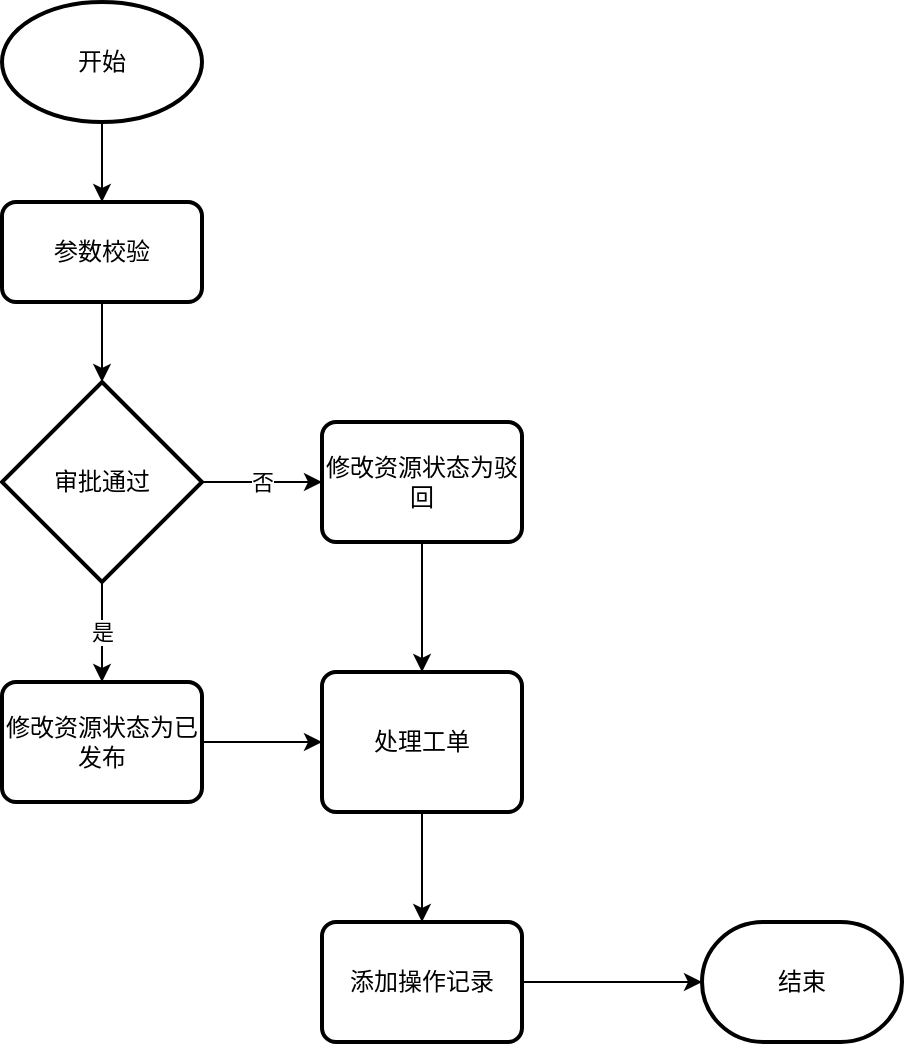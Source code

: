 <mxfile version="20.8.5" type="github">
  <diagram id="RPLLOnT6U4_Z9vycRjsD" name="第 1 页">
    <mxGraphModel dx="1354" dy="635" grid="1" gridSize="10" guides="1" tooltips="1" connect="1" arrows="1" fold="1" page="1" pageScale="1" pageWidth="827" pageHeight="1169" math="0" shadow="0">
      <root>
        <mxCell id="0" />
        <mxCell id="1" parent="0" />
        <mxCell id="73EJcNYCGQgQ_D7qAPox-3" value="" style="edgeStyle=orthogonalEdgeStyle;rounded=0;orthogonalLoop=1;jettySize=auto;html=1;" edge="1" parent="1" source="73EJcNYCGQgQ_D7qAPox-1" target="73EJcNYCGQgQ_D7qAPox-2">
          <mxGeometry relative="1" as="geometry" />
        </mxCell>
        <mxCell id="73EJcNYCGQgQ_D7qAPox-1" value="开始" style="strokeWidth=2;html=1;shape=mxgraph.flowchart.start_1;whiteSpace=wrap;" vertex="1" parent="1">
          <mxGeometry x="230" y="40" width="100" height="60" as="geometry" />
        </mxCell>
        <mxCell id="73EJcNYCGQgQ_D7qAPox-14" value="" style="edgeStyle=orthogonalEdgeStyle;rounded=0;orthogonalLoop=1;jettySize=auto;html=1;" edge="1" parent="1" source="73EJcNYCGQgQ_D7qAPox-2" target="73EJcNYCGQgQ_D7qAPox-4">
          <mxGeometry relative="1" as="geometry" />
        </mxCell>
        <mxCell id="73EJcNYCGQgQ_D7qAPox-2" value="参数校验" style="rounded=1;whiteSpace=wrap;html=1;absoluteArcSize=1;arcSize=14;strokeWidth=2;" vertex="1" parent="1">
          <mxGeometry x="230" y="140" width="100" height="50" as="geometry" />
        </mxCell>
        <mxCell id="73EJcNYCGQgQ_D7qAPox-10" value="是" style="edgeStyle=orthogonalEdgeStyle;rounded=0;orthogonalLoop=1;jettySize=auto;html=1;" edge="1" parent="1" source="73EJcNYCGQgQ_D7qAPox-4" target="73EJcNYCGQgQ_D7qAPox-6">
          <mxGeometry relative="1" as="geometry" />
        </mxCell>
        <mxCell id="73EJcNYCGQgQ_D7qAPox-13" value="否" style="edgeStyle=orthogonalEdgeStyle;rounded=0;orthogonalLoop=1;jettySize=auto;html=1;" edge="1" parent="1" source="73EJcNYCGQgQ_D7qAPox-4" target="73EJcNYCGQgQ_D7qAPox-11">
          <mxGeometry relative="1" as="geometry" />
        </mxCell>
        <mxCell id="73EJcNYCGQgQ_D7qAPox-4" value="审批通过" style="strokeWidth=2;html=1;shape=mxgraph.flowchart.decision;whiteSpace=wrap;" vertex="1" parent="1">
          <mxGeometry x="230" y="230" width="100" height="100" as="geometry" />
        </mxCell>
        <mxCell id="73EJcNYCGQgQ_D7qAPox-20" value="" style="edgeStyle=orthogonalEdgeStyle;rounded=0;orthogonalLoop=1;jettySize=auto;html=1;" edge="1" parent="1" source="73EJcNYCGQgQ_D7qAPox-6" target="73EJcNYCGQgQ_D7qAPox-18">
          <mxGeometry relative="1" as="geometry" />
        </mxCell>
        <mxCell id="73EJcNYCGQgQ_D7qAPox-6" value="修改资源状态为已发布" style="rounded=1;whiteSpace=wrap;html=1;absoluteArcSize=1;arcSize=14;strokeWidth=2;" vertex="1" parent="1">
          <mxGeometry x="230" y="380" width="100" height="60" as="geometry" />
        </mxCell>
        <mxCell id="73EJcNYCGQgQ_D7qAPox-19" value="" style="edgeStyle=orthogonalEdgeStyle;rounded=0;orthogonalLoop=1;jettySize=auto;html=1;" edge="1" parent="1" source="73EJcNYCGQgQ_D7qAPox-11" target="73EJcNYCGQgQ_D7qAPox-18">
          <mxGeometry relative="1" as="geometry" />
        </mxCell>
        <mxCell id="73EJcNYCGQgQ_D7qAPox-11" value="修改资源状态为驳回" style="rounded=1;whiteSpace=wrap;html=1;absoluteArcSize=1;arcSize=14;strokeWidth=2;" vertex="1" parent="1">
          <mxGeometry x="390" y="250" width="100" height="60" as="geometry" />
        </mxCell>
        <mxCell id="73EJcNYCGQgQ_D7qAPox-22" style="edgeStyle=orthogonalEdgeStyle;rounded=0;orthogonalLoop=1;jettySize=auto;html=1;" edge="1" parent="1" source="73EJcNYCGQgQ_D7qAPox-18" target="73EJcNYCGQgQ_D7qAPox-21">
          <mxGeometry relative="1" as="geometry">
            <Array as="points">
              <mxPoint x="440" y="518" />
            </Array>
          </mxGeometry>
        </mxCell>
        <mxCell id="73EJcNYCGQgQ_D7qAPox-18" value="处理工单" style="rounded=1;whiteSpace=wrap;html=1;absoluteArcSize=1;arcSize=14;strokeWidth=2;" vertex="1" parent="1">
          <mxGeometry x="390" y="375" width="100" height="70" as="geometry" />
        </mxCell>
        <mxCell id="73EJcNYCGQgQ_D7qAPox-24" value="" style="edgeStyle=orthogonalEdgeStyle;rounded=0;orthogonalLoop=1;jettySize=auto;html=1;" edge="1" parent="1" source="73EJcNYCGQgQ_D7qAPox-21" target="73EJcNYCGQgQ_D7qAPox-23">
          <mxGeometry relative="1" as="geometry" />
        </mxCell>
        <mxCell id="73EJcNYCGQgQ_D7qAPox-21" value="添加操作记录" style="rounded=1;whiteSpace=wrap;html=1;absoluteArcSize=1;arcSize=14;strokeWidth=2;" vertex="1" parent="1">
          <mxGeometry x="390" y="500" width="100" height="60" as="geometry" />
        </mxCell>
        <mxCell id="73EJcNYCGQgQ_D7qAPox-23" value="结束" style="strokeWidth=2;html=1;shape=mxgraph.flowchart.terminator;whiteSpace=wrap;" vertex="1" parent="1">
          <mxGeometry x="580" y="500" width="100" height="60" as="geometry" />
        </mxCell>
      </root>
    </mxGraphModel>
  </diagram>
</mxfile>
